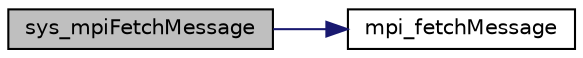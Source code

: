 digraph "sys_mpiFetchMessage"
{
 // LATEX_PDF_SIZE
  edge [fontname="Helvetica",fontsize="10",labelfontname="Helvetica",labelfontsize="10"];
  node [fontname="Helvetica",fontsize="10",shape=record];
  rankdir="LR";
  Node1 [label="sys_mpiFetchMessage",height=0.2,width=0.4,color="black", fillcolor="grey75", style="filled", fontcolor="black",tooltip=" "];
  Node1 -> Node2 [color="midnightblue",fontsize="10",style="solid",fontname="Helvetica"];
  Node2 [label="mpi_fetchMessage",height=0.2,width=0.4,color="black", fillcolor="white", style="filled",URL="$mpi_8h.html#a22e0e1e2617b3b69b2088c3fd41b7036",tooltip=" "];
}
